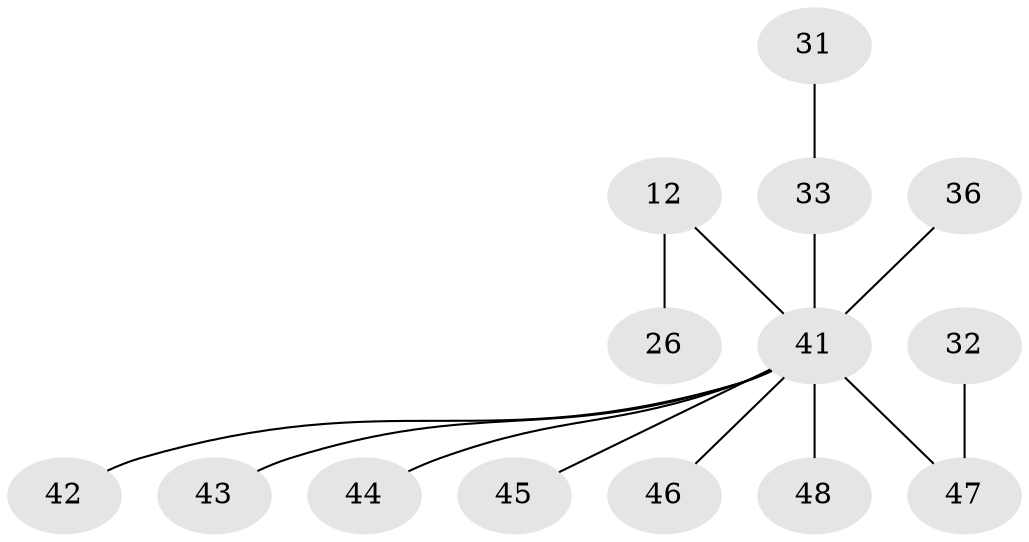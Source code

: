 // original degree distribution, {7: 0.0625, 4: 0.0625, 5: 0.041666666666666664, 8: 0.020833333333333332, 6: 0.020833333333333332, 2: 0.22916666666666666, 3: 0.10416666666666667, 1: 0.4583333333333333}
// Generated by graph-tools (version 1.1) at 2025/58/03/04/25 21:58:23]
// undirected, 14 vertices, 13 edges
graph export_dot {
graph [start="1"]
  node [color=gray90,style=filled];
  12 [super="+6"];
  26;
  31;
  32;
  33 [super="+7+21+27"];
  36;
  41 [super="+16+8+39+22+23+28"];
  42;
  43;
  44 [super="+35"];
  45;
  46 [super="+37"];
  47 [super="+40+25"];
  48 [super="+14+18"];
  12 -- 26;
  12 -- 41 [weight=4];
  31 -- 33;
  32 -- 47;
  33 -- 41 [weight=4];
  36 -- 41;
  41 -- 42;
  41 -- 47 [weight=5];
  41 -- 43;
  41 -- 44;
  41 -- 45;
  41 -- 46;
  41 -- 48;
}

